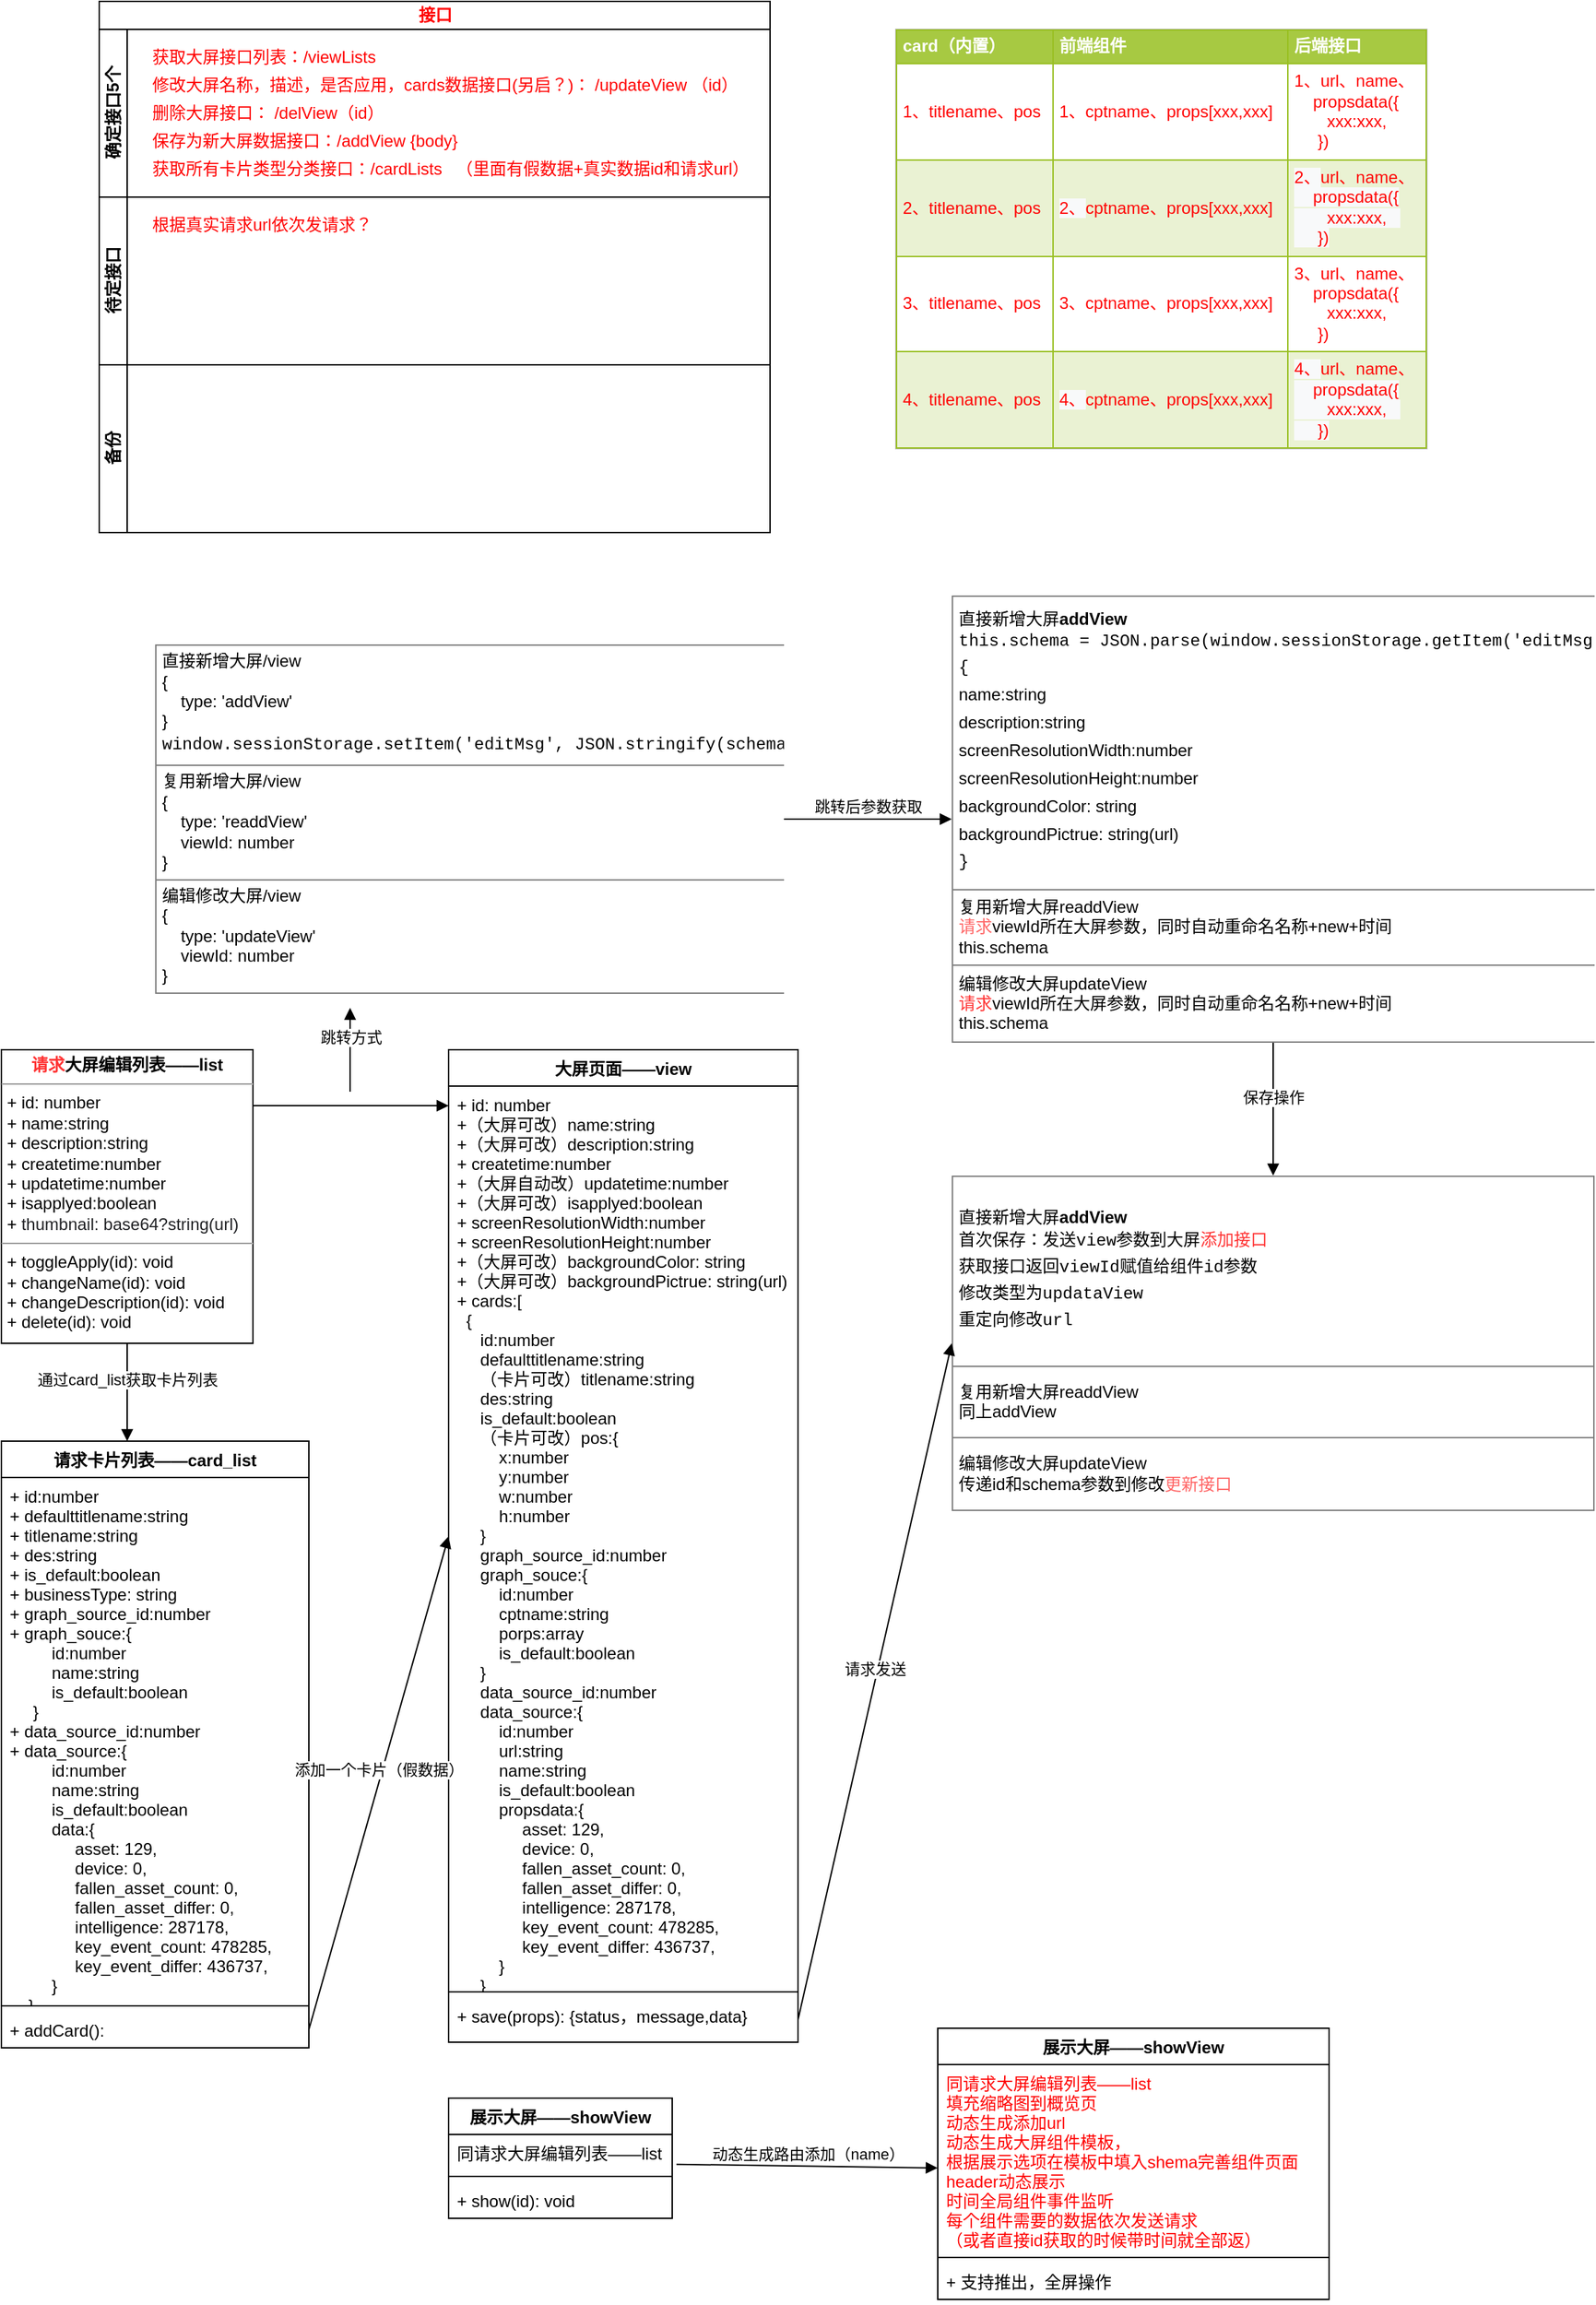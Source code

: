 <mxfile version="12.2.4" pages="1"><diagram id="PSKj9T9q5SwRzAgyn0a3" name="Page-1"><mxGraphModel dx="750" dy="2006" grid="1" gridSize="10" guides="1" tooltips="1" connect="1" arrows="1" fold="1" page="1" pageScale="1" pageWidth="827" pageHeight="1169" math="0" shadow="0"><root><mxCell id="XPbOdx791SOaCoOPnX1M-0"/><mxCell id="XPbOdx791SOaCoOPnX1M-1" parent="XPbOdx791SOaCoOPnX1M-0"/><mxCell id="XPbOdx791SOaCoOPnX1M-2" value="&lt;p style=&quot;margin: 0px ; margin-top: 4px ; text-align: center&quot;&gt;&lt;b&gt;&lt;font color=&quot;#ff3333&quot;&gt;请求&lt;/font&gt;大屏编辑列表——list&lt;/b&gt;&lt;/p&gt;&lt;hr size=&quot;1&quot;&gt;&lt;p style=&quot;margin: 0px ; margin-left: 4px&quot;&gt;+ id: number&lt;/p&gt;&lt;p style=&quot;margin: 0px ; margin-left: 4px&quot;&gt;+ name:string&lt;/p&gt;&lt;p style=&quot;margin: 0px ; margin-left: 4px&quot;&gt;+ description:string&lt;/p&gt;&lt;p style=&quot;margin: 0px ; margin-left: 4px&quot;&gt;+ createtime:number&lt;/p&gt;&lt;p style=&quot;margin: 0px ; margin-left: 4px&quot;&gt;+ updatetime:number&lt;/p&gt;&lt;p style=&quot;margin: 0px ; margin-left: 4px&quot;&gt;+ isapplyed:boolean&lt;/p&gt;&lt;p style=&quot;margin: 0px ; margin-left: 4px&quot;&gt;+&amp;nbsp;&lt;span style=&quot;color: rgb(32 , 33 , 36) ; font-family: inherit ; white-space: pre-wrap&quot;&gt;&lt;font style=&quot;font-size: 12px&quot;&gt;thumbnail: base64?string(url)&lt;/font&gt;&lt;/span&gt;&lt;/p&gt;&lt;hr size=&quot;1&quot;&gt;&lt;p style=&quot;margin: 0px ; margin-left: 4px&quot;&gt;+ toggleApply(id): void&lt;/p&gt;&lt;p style=&quot;margin: 0px ; margin-left: 4px&quot;&gt;+ changeName(id): void&lt;/p&gt;&lt;p style=&quot;margin: 0px ; margin-left: 4px&quot;&gt;+ changeDescription(id): void&lt;/p&gt;&lt;p style=&quot;margin: 0px ; margin-left: 4px&quot;&gt;+ delete(id): void&lt;/p&gt;" style="verticalAlign=top;align=left;overflow=fill;fontSize=12;fontFamily=Helvetica;html=1;" parent="XPbOdx791SOaCoOPnX1M-1" vertex="1"><mxGeometry x="50" y="250" width="180" height="210" as="geometry"/></mxCell><mxCell id="XPbOdx791SOaCoOPnX1M-3" value="" style="html=1;verticalAlign=bottom;endArrow=block;" parent="XPbOdx791SOaCoOPnX1M-1" edge="1"><mxGeometry x="0.429" y="10" width="80" relative="1" as="geometry"><mxPoint x="230" y="290" as="sourcePoint"/><mxPoint x="370" y="290" as="targetPoint"/><mxPoint as="offset"/></mxGeometry></mxCell><mxCell id="XPbOdx791SOaCoOPnX1M-4" value="大屏页面——view" style="swimlane;fontStyle=1;align=center;verticalAlign=top;childLayout=stackLayout;horizontal=1;startSize=26;horizontalStack=0;resizeParent=1;resizeParentMax=0;resizeLast=0;collapsible=1;marginBottom=0;" parent="XPbOdx791SOaCoOPnX1M-1" vertex="1" treatAsSingle="0"><mxGeometry x="370" y="250" width="250" height="710" as="geometry"/></mxCell><mxCell id="XPbOdx791SOaCoOPnX1M-5" value="+ id: number&#10;+（大屏可改）name:string&#10;+（大屏可改）description:string&#10;+ createtime:number&#10;+（大屏自动改）updatetime:number&#10;+（大屏可改）isapplyed:boolean&#10;+ screenResolutionWidth:number&#10;+ screenResolutionHeight:number &#10;+（大屏可改）backgroundColor: string&#10;+（大屏可改）backgroundPictrue: string(url)&#10;+ cards:[&#10;  {&#10;     id:number&#10;     defaulttitlename:string&#10;     （卡片可改）titlename:string&#10;     des:string&#10;     is_default:boolean&#10;     （卡片可改）pos:{&#10;         x:number&#10;         y:number&#10;         w:number&#10;         h:number&#10;     }&#10;     graph_source_id:number&#10;     graph_souce:{&#10;         id:number&#10;         cptname:string&#10;         porps:array&#10;         is_default:boolean&#10;     }&#10;     data_source_id:number&#10;     data_source:{&#10;         id:number&#10;         url:string&#10;         name:string&#10;         is_default:boolean&#10;         propsdata:{&#10;              asset: 129,&#10;              device: 0,&#10;              fallen_asset_count: 0,&#10;              fallen_asset_differ: 0,&#10;              intelligence: 287178,&#10;              key_event_count: 478285,&#10;              key_event_differ: 436737,        &#10;         }&#10;     }&#10;  }&#10;]" style="text;strokeColor=none;fillColor=none;align=left;verticalAlign=top;spacingLeft=4;spacingRight=4;overflow=hidden;rotatable=0;points=[[0,0.5],[1,0.5]];portConstraint=eastwest;" parent="XPbOdx791SOaCoOPnX1M-4" vertex="1"><mxGeometry y="26" width="250" height="644" as="geometry"/></mxCell><mxCell id="XPbOdx791SOaCoOPnX1M-6" value="" style="line;strokeWidth=1;fillColor=none;align=left;verticalAlign=middle;spacingTop=-1;spacingLeft=3;spacingRight=3;rotatable=0;labelPosition=right;points=[];portConstraint=eastwest;" parent="XPbOdx791SOaCoOPnX1M-4" vertex="1"><mxGeometry y="670" width="250" height="8" as="geometry"/></mxCell><mxCell id="XPbOdx791SOaCoOPnX1M-7" value="+ save(props): {status，message,data}&#10;" style="text;strokeColor=none;fillColor=none;align=left;verticalAlign=top;spacingLeft=4;spacingRight=4;overflow=hidden;rotatable=0;points=[[0,0.5],[1,0.5]];portConstraint=eastwest;" parent="XPbOdx791SOaCoOPnX1M-4" vertex="1"><mxGeometry y="678" width="250" height="32" as="geometry"/></mxCell><mxCell id="nQnMMiyzQTbzQmFlar2D-0" value="通过card_list获取卡片列表" style="html=1;verticalAlign=bottom;endArrow=block;exitX=0.5;exitY=1;exitDx=0;exitDy=0;" parent="XPbOdx791SOaCoOPnX1M-1" source="XPbOdx791SOaCoOPnX1M-2" edge="1"><mxGeometry width="80" relative="1" as="geometry"><mxPoint x="90" y="540" as="sourcePoint"/><mxPoint x="140" y="530" as="targetPoint"/></mxGeometry></mxCell><mxCell id="nQnMMiyzQTbzQmFlar2D-1" value="请求卡片列表——card_list" style="swimlane;fontStyle=1;align=center;verticalAlign=top;childLayout=stackLayout;horizontal=1;startSize=26;horizontalStack=0;resizeParent=1;resizeParentMax=0;resizeLast=0;collapsible=1;marginBottom=0;fontColor=#000000;" parent="XPbOdx791SOaCoOPnX1M-1" vertex="1" treatAsSingle="0"><mxGeometry x="50" y="530" width="220" height="434" as="geometry"/></mxCell><mxCell id="nQnMMiyzQTbzQmFlar2D-2" value="+ id:number&#10;+ defaulttitlename:string&#10;+ titlename:string&#10;+ des:string&#10;+ is_default:boolean&#10;+ businessType: string&#10;+ graph_source_id:number&#10;+ graph_souce:{&#10;         id:number&#10;         name:string&#10;         is_default:boolean&#10;     }&#10;+ data_source_id:number&#10;+ data_source:{&#10;         id:number&#10;         name:string&#10;         is_default:boolean&#10;         data:{&#10;              asset: 129,&#10;              device: 0,&#10;              fallen_asset_count: 0,&#10;              fallen_asset_differ: 0,&#10;              intelligence: 287178,&#10;              key_event_count: 478285,&#10;              key_event_differ: 436737,       &#10;         }&#10;    }" style="text;strokeColor=none;fillColor=none;align=left;verticalAlign=top;spacingLeft=4;spacingRight=4;overflow=hidden;rotatable=0;points=[[0,0.5],[1,0.5]];portConstraint=eastwest;" parent="nQnMMiyzQTbzQmFlar2D-1" vertex="1"><mxGeometry y="26" width="220" height="374" as="geometry"/></mxCell><mxCell id="nQnMMiyzQTbzQmFlar2D-3" value="" style="line;strokeWidth=1;fillColor=none;align=left;verticalAlign=middle;spacingTop=-1;spacingLeft=3;spacingRight=3;rotatable=0;labelPosition=right;points=[];portConstraint=eastwest;" parent="nQnMMiyzQTbzQmFlar2D-1" vertex="1"><mxGeometry y="400" width="220" height="8" as="geometry"/></mxCell><mxCell id="nQnMMiyzQTbzQmFlar2D-4" value="+ addCard(): " style="text;strokeColor=none;fillColor=none;align=left;verticalAlign=top;spacingLeft=4;spacingRight=4;overflow=hidden;rotatable=0;points=[[0,0.5],[1,0.5]];portConstraint=eastwest;" parent="nQnMMiyzQTbzQmFlar2D-1" vertex="1"><mxGeometry y="408" width="220" height="26" as="geometry"/></mxCell><mxCell id="gDtCZqQ5UZePu7ulBMJO-0" value="跳转方式" style="html=1;verticalAlign=bottom;endArrow=block;" parent="XPbOdx791SOaCoOPnX1M-1" edge="1"><mxGeometry width="80" relative="1" as="geometry"><mxPoint x="299.5" y="280" as="sourcePoint"/><mxPoint x="299.5" y="220" as="targetPoint"/></mxGeometry></mxCell><mxCell id="gDtCZqQ5UZePu7ulBMJO-2" value="&lt;table border=&quot;1&quot; width=&quot;100%&quot; cellpadding=&quot;4&quot; style=&quot;width: 100% ; height: 100% ; border-collapse: collapse&quot;&gt;&lt;tbody&gt;&lt;tr&gt;&lt;th&gt;&lt;span style=&quot;font-weight: 400&quot;&gt;直接新增&lt;/span&gt;&lt;span style=&quot;font-weight: normal&quot;&gt;大屏/view&lt;br&gt;&lt;/span&gt;&lt;span style=&quot;font-weight: normal&quot;&gt;{&lt;/span&gt;&lt;br style=&quot;font-weight: 400&quot;&gt;&lt;span style=&quot;font-weight: 400&quot;&gt;&amp;nbsp; &amp;nbsp; type: 'addView'&lt;/span&gt;&lt;br style=&quot;font-weight: 400&quot;&gt;&lt;span style=&quot;font-weight: 400&quot;&gt;}&lt;br&gt;&lt;/span&gt;&lt;div style=&quot;font-family: &amp;#34;consolas&amp;#34; , &amp;#34;courier new&amp;#34; , monospace ; font-weight: normal ; line-height: 19px ; white-space: pre&quot;&gt;&lt;span style=&quot;background-color: rgb(255 , 255 , 255)&quot;&gt;&lt;span style=&quot;font-family: &amp;#34;consolas&amp;#34; , &amp;#34;courier new&amp;#34; , monospace&quot;&gt;window&lt;/span&gt;&lt;span style=&quot;font-family: &amp;#34;consolas&amp;#34; , &amp;#34;courier new&amp;#34; , monospace&quot;&gt;.&lt;/span&gt;&lt;span style=&quot;font-family: &amp;#34;consolas&amp;#34; , &amp;#34;courier new&amp;#34; , monospace&quot;&gt;sessionStorage&lt;/span&gt;&lt;span style=&quot;font-family: &amp;#34;consolas&amp;#34; , &amp;#34;courier new&amp;#34; , monospace&quot;&gt;.&lt;/span&gt;&lt;span style=&quot;font-family: &amp;#34;consolas&amp;#34; , &amp;#34;courier new&amp;#34; , monospace&quot;&gt;setItem&lt;/span&gt;&lt;span style=&quot;font-family: &amp;#34;consolas&amp;#34; , &amp;#34;courier new&amp;#34; , monospace&quot;&gt;(&lt;/span&gt;&lt;span style=&quot;font-family: &amp;#34;consolas&amp;#34; , &amp;#34;courier new&amp;#34; , monospace&quot;&gt;'editMsg'&lt;/span&gt;&lt;span style=&quot;font-family: &amp;#34;consolas&amp;#34; , &amp;#34;courier new&amp;#34; , monospace&quot;&gt;, &lt;/span&gt;&lt;span style=&quot;font-family: &amp;#34;consolas&amp;#34; , &amp;#34;courier new&amp;#34; , monospace&quot;&gt;JSON&lt;/span&gt;&lt;span style=&quot;font-family: &amp;#34;consolas&amp;#34; , &amp;#34;courier new&amp;#34; , monospace&quot;&gt;.&lt;/span&gt;&lt;span style=&quot;font-family: &amp;#34;consolas&amp;#34; , &amp;#34;courier new&amp;#34; , monospace&quot;&gt;stringify&lt;/span&gt;&lt;span style=&quot;font-family: &amp;#34;consolas&amp;#34; , &amp;#34;courier new&amp;#34; , monospace&quot;&gt;(&lt;/span&gt;&lt;span style=&quot;font-family: &amp;#34;consolas&amp;#34; , &amp;#34;courier new&amp;#34; , monospace&quot;&gt;schema&lt;/span&gt;&lt;span style=&quot;font-family: &amp;#34;consolas&amp;#34; , &amp;#34;courier new&amp;#34; , monospace&quot;&gt;))&lt;/span&gt;&lt;/span&gt;&lt;span style=&quot;color: rgb(212 , 212 , 212) ; background-color: rgb(30 , 30 , 30)&quot;&gt;&lt;br&gt;&lt;/span&gt;&lt;/div&gt;&lt;/th&gt;&lt;/tr&gt;&lt;tr&gt;&lt;td&gt;复用新增大屏/view&lt;br&gt;{&lt;br&gt;&amp;nbsp; &amp;nbsp; type: 'readdView'&lt;br&gt;&amp;nbsp; &amp;nbsp; viewId: number&lt;br&gt;}&lt;/td&gt;&lt;/tr&gt;&lt;tr&gt;&lt;td&gt;编辑修改大屏/view&lt;br&gt;{&lt;br&gt;&amp;nbsp; &amp;nbsp; type: 'updateView'&lt;br&gt;&amp;nbsp; &amp;nbsp; viewId: number&lt;br&gt;}&lt;br&gt;&lt;/td&gt;&lt;/tr&gt;&lt;/tbody&gt;&lt;/table&gt;" style="text;html=1;strokeColor=none;fillColor=none;overflow=fill;align=left;" parent="XPbOdx791SOaCoOPnX1M-1" vertex="1"><mxGeometry x="160" y="-40" width="450" height="250" as="geometry"/></mxCell><mxCell id="4QuWMfYb9V9kMJVdcm1N-0" value="&lt;table border=&quot;1&quot; width=&quot;100%&quot; cellpadding=&quot;4&quot; style=&quot;width: 100% ; height: 100% ; border-collapse: collapse&quot;&gt;&lt;tbody&gt;&lt;tr&gt;&lt;th&gt;&lt;span style=&quot;font-weight: 400&quot;&gt;直接新增&lt;/span&gt;&lt;span style=&quot;font-weight: normal&quot;&gt;大屏&lt;/span&gt;addView&lt;span style=&quot;font-weight: normal&quot;&gt;&lt;br&gt;&lt;/span&gt;&lt;div style=&quot;font-family: &amp;#34;consolas&amp;#34; , &amp;#34;courier new&amp;#34; , monospace ; font-weight: normal ; line-height: 19px ; white-space: pre&quot;&gt;&lt;div style=&quot;font-family: &amp;#34;consolas&amp;#34; , &amp;#34;courier new&amp;#34; , monospace ; line-height: 19px&quot;&gt;&lt;span style=&quot;background-color: rgb(255 , 255 , 255)&quot;&gt;this.schema = JSON.parse(window.sessionStorage.getItem('editMsg'));&lt;/span&gt;&lt;/div&gt;&lt;div style=&quot;font-family: &amp;#34;consolas&amp;#34; , &amp;#34;courier new&amp;#34; , monospace ; line-height: 19px&quot;&gt;&lt;span style=&quot;background-color: rgb(255 , 255 , 255)&quot;&gt;{&lt;/span&gt;&lt;/div&gt;&lt;div style=&quot;font-family: &amp;#34;consolas&amp;#34; , &amp;#34;courier new&amp;#34; , monospace ; line-height: 19px&quot;&gt;&lt;span style=&quot;font-family: &amp;#34;helvetica&amp;#34; ; white-space: nowrap&quot;&gt;name:string&lt;/span&gt;&lt;br style=&quot;padding: 0px ; margin: 0px ; font-family: &amp;#34;helvetica&amp;#34; ; white-space: nowrap&quot;&gt;&lt;span style=&quot;font-family: &amp;#34;helvetica&amp;#34; ; white-space: nowrap&quot;&gt;description:string&lt;/span&gt;&lt;span style=&quot;background-color: rgb(255 , 255 , 255)&quot;&gt;&lt;br&gt;&lt;/span&gt;&lt;/div&gt;&lt;div style=&quot;font-family: &amp;#34;consolas&amp;#34; , &amp;#34;courier new&amp;#34; , monospace ; line-height: 19px&quot;&gt;&lt;span style=&quot;font-family: &amp;#34;helvetica&amp;#34; ; white-space: nowrap&quot;&gt;screenResolutionWidth:number&lt;/span&gt;&lt;br style=&quot;padding: 0px ; margin: 0px ; font-family: &amp;#34;helvetica&amp;#34; ; white-space: nowrap&quot;&gt;&lt;span style=&quot;font-family: &amp;#34;helvetica&amp;#34; ; white-space: nowrap&quot;&gt;screenResolutionHeight:number&amp;nbsp;&lt;/span&gt;&lt;br style=&quot;padding: 0px ; margin: 0px ; font-family: &amp;#34;helvetica&amp;#34; ; white-space: nowrap&quot;&gt;&lt;span style=&quot;font-family: &amp;#34;helvetica&amp;#34; ; white-space: nowrap&quot;&gt;backgroundColor: string&lt;/span&gt;&lt;br style=&quot;padding: 0px ; margin: 0px ; font-family: &amp;#34;helvetica&amp;#34; ; white-space: nowrap&quot;&gt;&lt;span style=&quot;font-family: &amp;#34;helvetica&amp;#34; ; white-space: nowrap&quot;&gt;backgroundPictrue: string(url)&lt;/span&gt;&lt;span style=&quot;font-family: &amp;#34;helvetica&amp;#34; ; white-space: nowrap&quot;&gt;&lt;br&gt;&lt;/span&gt;&lt;/div&gt;&lt;div style=&quot;font-family: &amp;#34;consolas&amp;#34; , &amp;#34;courier new&amp;#34; , monospace ; line-height: 19px&quot;&gt;&lt;span style=&quot;background-color: rgb(255 , 255 , 255)&quot;&gt;}&lt;/span&gt;&lt;/div&gt;&lt;/div&gt;&lt;/th&gt;&lt;/tr&gt;&lt;tr&gt;&lt;td&gt;复用新增大屏readdView&lt;br&gt;&lt;font color=&quot;#ff6666&quot;&gt;请求&lt;/font&gt;viewId所在大屏参数，同时自动重命名名称+new+时间&lt;br&gt;this.schema&lt;br&gt;&lt;/td&gt;&lt;/tr&gt;&lt;tr&gt;&lt;td&gt;编辑修改大屏updateView&lt;br&gt;&lt;font color=&quot;#ff3333&quot;&gt;请求&lt;/font&gt;viewId所在大屏参数，同时自动重命名名称+new+时间&lt;br&gt;this.schema&lt;br&gt;&lt;/td&gt;&lt;/tr&gt;&lt;/tbody&gt;&lt;/table&gt;" style="text;html=1;strokeColor=none;fillColor=none;overflow=fill;align=left;" parent="XPbOdx791SOaCoOPnX1M-1" vertex="1"><mxGeometry x="730" y="-75" width="460" height="320" as="geometry"/></mxCell><mxCell id="4QuWMfYb9V9kMJVdcm1N-2" value="跳转后参数获取" style="html=1;verticalAlign=bottom;endArrow=block;entryX=0;entryY=0.5;entryDx=0;entryDy=0;" parent="XPbOdx791SOaCoOPnX1M-1" source="gDtCZqQ5UZePu7ulBMJO-2" target="4QuWMfYb9V9kMJVdcm1N-0" edge="1"><mxGeometry width="80" relative="1" as="geometry"><mxPoint x="610" y="85" as="sourcePoint"/><mxPoint x="690" y="85" as="targetPoint"/></mxGeometry></mxCell><mxCell id="8r3PHGyAlRbsPvxXO1CV-0" value="&lt;table border=&quot;1&quot; width=&quot;100%&quot; cellpadding=&quot;4&quot; style=&quot;width: 100% ; height: 100% ; border-collapse: collapse&quot;&gt;&lt;tbody&gt;&lt;tr&gt;&lt;th&gt;&lt;span style=&quot;font-weight: 400&quot;&gt;直接新增&lt;/span&gt;&lt;span style=&quot;font-weight: normal&quot;&gt;大屏&lt;/span&gt;addView&lt;span style=&quot;font-weight: normal&quot;&gt;&lt;br&gt;&lt;/span&gt;&lt;div style=&quot;font-family: &amp;#34;consolas&amp;#34; , &amp;#34;courier new&amp;#34; , monospace ; font-weight: normal ; line-height: 19px ; white-space: pre&quot;&gt;&lt;div style=&quot;font-family: &amp;#34;consolas&amp;#34; , &amp;#34;courier new&amp;#34; , monospace ; line-height: 19px&quot;&gt;&lt;span style=&quot;background-color: rgb(255 , 255 , 255)&quot;&gt;首次保存：发送view参数到大屏&lt;font color=&quot;#ff3333&quot;&gt;添加接口&lt;/font&gt;&lt;/span&gt;&lt;/div&gt;&lt;div style=&quot;font-family: &amp;#34;consolas&amp;#34; , &amp;#34;courier new&amp;#34; , monospace ; line-height: 19px&quot;&gt;&lt;span style=&quot;background-color: rgb(255 , 255 , 255)&quot;&gt;获取接口返回viewId赋值给组件id参数&lt;/span&gt;&lt;/div&gt;&lt;div style=&quot;font-family: &amp;#34;consolas&amp;#34; , &amp;#34;courier new&amp;#34; , monospace ; line-height: 19px&quot;&gt;&lt;span style=&quot;background-color: rgb(255 , 255 , 255)&quot;&gt;修改类型为updataView&lt;/span&gt;&lt;/div&gt;&lt;div style=&quot;font-family: &amp;#34;consolas&amp;#34; , &amp;#34;courier new&amp;#34; , monospace ; line-height: 19px&quot;&gt;&lt;span style=&quot;background-color: rgb(255 , 255 , 255)&quot;&gt;重定向修改url&lt;/span&gt;&lt;/div&gt;&lt;/div&gt;&lt;/th&gt;&lt;/tr&gt;&lt;tr&gt;&lt;td&gt;复用新增大屏readdView&lt;br&gt;同上addView&lt;br&gt;&lt;/td&gt;&lt;/tr&gt;&lt;tr&gt;&lt;td&gt;编辑修改大屏updateView&lt;br&gt;传递id和schema参数到修改&lt;font color=&quot;#ff6666&quot;&gt;更新接口&lt;/font&gt;&lt;br&gt;&lt;/td&gt;&lt;/tr&gt;&lt;/tbody&gt;&lt;/table&gt;" style="text;html=1;strokeColor=none;fillColor=none;overflow=fill;align=left;" parent="XPbOdx791SOaCoOPnX1M-1" vertex="1"><mxGeometry x="730" y="340" width="460" height="240" as="geometry"/></mxCell><mxCell id="8r3PHGyAlRbsPvxXO1CV-1" value="请求发送" style="html=1;verticalAlign=bottom;endArrow=block;exitX=1;exitY=0.5;exitDx=0;exitDy=0;entryX=0;entryY=0.5;entryDx=0;entryDy=0;" parent="XPbOdx791SOaCoOPnX1M-1" source="XPbOdx791SOaCoOPnX1M-7" target="8r3PHGyAlRbsPvxXO1CV-0" edge="1"><mxGeometry width="80" relative="1" as="geometry"><mxPoint x="200" y="980" as="sourcePoint"/><mxPoint x="280" y="980" as="targetPoint"/></mxGeometry></mxCell><mxCell id="8r3PHGyAlRbsPvxXO1CV-2" value="保存操作" style="html=1;verticalAlign=bottom;endArrow=block;exitX=0.5;exitY=1;exitDx=0;exitDy=0;entryX=0.5;entryY=0;entryDx=0;entryDy=0;" parent="XPbOdx791SOaCoOPnX1M-1" source="4QuWMfYb9V9kMJVdcm1N-0" target="8r3PHGyAlRbsPvxXO1CV-0" edge="1"><mxGeometry width="80" relative="1" as="geometry"><mxPoint x="960" y="260" as="sourcePoint"/><mxPoint x="1040" y="260" as="targetPoint"/></mxGeometry></mxCell><mxCell id="_RD6JvPSBv8swuGmDSym-0" value="添加一个卡片（假数据）" style="html=1;verticalAlign=bottom;endArrow=block;fontColor=#000000;exitX=1;exitY=0.5;exitDx=0;exitDy=0;entryX=0;entryY=0.5;entryDx=0;entryDy=0;" parent="XPbOdx791SOaCoOPnX1M-1" source="nQnMMiyzQTbzQmFlar2D-4" target="XPbOdx791SOaCoOPnX1M-5" edge="1"><mxGeometry width="80" relative="1" as="geometry"><mxPoint x="290" y="1000" as="sourcePoint"/><mxPoint x="370" y="1000" as="targetPoint"/></mxGeometry></mxCell><mxCell id="_RD6JvPSBv8swuGmDSym-1" value="展示大屏——showView" style="swimlane;fontStyle=1;align=center;verticalAlign=top;childLayout=stackLayout;horizontal=1;startSize=26;horizontalStack=0;resizeParent=1;resizeParentMax=0;resizeLast=0;collapsible=1;marginBottom=0;fontColor=#000000;" parent="XPbOdx791SOaCoOPnX1M-1" vertex="1" treatAsSingle="0"><mxGeometry x="370" y="1000" width="160" height="86" as="geometry"/></mxCell><mxCell id="_RD6JvPSBv8swuGmDSym-2" value="同请求大屏编辑列表——list" style="text;strokeColor=none;fillColor=none;align=left;verticalAlign=top;spacingLeft=4;spacingRight=4;overflow=hidden;rotatable=0;points=[[0,0.5],[1,0.5]];portConstraint=eastwest;" parent="_RD6JvPSBv8swuGmDSym-1" vertex="1"><mxGeometry y="26" width="160" height="26" as="geometry"/></mxCell><mxCell id="_RD6JvPSBv8swuGmDSym-3" value="" style="line;strokeWidth=1;fillColor=none;align=left;verticalAlign=middle;spacingTop=-1;spacingLeft=3;spacingRight=3;rotatable=0;labelPosition=right;points=[];portConstraint=eastwest;" parent="_RD6JvPSBv8swuGmDSym-1" vertex="1"><mxGeometry y="52" width="160" height="8" as="geometry"/></mxCell><mxCell id="_RD6JvPSBv8swuGmDSym-4" value="+ show(id): void" style="text;strokeColor=none;fillColor=none;align=left;verticalAlign=top;spacingLeft=4;spacingRight=4;overflow=hidden;rotatable=0;points=[[0,0.5],[1,0.5]];portConstraint=eastwest;" parent="_RD6JvPSBv8swuGmDSym-1" vertex="1"><mxGeometry y="60" width="160" height="26" as="geometry"/></mxCell><mxCell id="_RD6JvPSBv8swuGmDSym-5" value="动态生成路由添加（name）" style="html=1;verticalAlign=bottom;endArrow=block;fontColor=#000000;exitX=1.019;exitY=0.821;exitDx=0;exitDy=0;exitPerimeter=0;" parent="XPbOdx791SOaCoOPnX1M-1" source="_RD6JvPSBv8swuGmDSym-2" edge="1"><mxGeometry width="80" relative="1" as="geometry"><mxPoint x="590" y="1050" as="sourcePoint"/><mxPoint x="720" y="1050" as="targetPoint"/></mxGeometry></mxCell><mxCell id="_RD6JvPSBv8swuGmDSym-6" value="展示大屏——showView" style="swimlane;fontStyle=1;align=center;verticalAlign=top;childLayout=stackLayout;horizontal=1;startSize=26;horizontalStack=0;resizeParent=1;resizeParentMax=0;resizeLast=0;collapsible=1;marginBottom=0;fontColor=#000000;" parent="XPbOdx791SOaCoOPnX1M-1" vertex="1" treatAsSingle="0"><mxGeometry x="720" y="950" width="280" height="194" as="geometry"/></mxCell><mxCell id="_RD6JvPSBv8swuGmDSym-7" value="同请求大屏编辑列表——list&#10;填充缩略图到概览页&#10;动态生成添加url&#10;动态生成大屏组件模板，&#10;根据展示选项在模板中填入shema完善组件页面&#10;header动态展示&#10;时间全局组件事件监听&#10;每个组件需要的数据依次发送请求&#10;（或者直接id获取的时候带时间就全部返）" style="text;strokeColor=none;fillColor=none;align=left;verticalAlign=top;spacingLeft=4;spacingRight=4;overflow=hidden;rotatable=0;points=[[0,0.5],[1,0.5]];portConstraint=eastwest;fontColor=#FF0000;" parent="_RD6JvPSBv8swuGmDSym-6" vertex="1"><mxGeometry y="26" width="280" height="134" as="geometry"/></mxCell><mxCell id="_RD6JvPSBv8swuGmDSym-8" value="" style="line;strokeWidth=1;fillColor=none;align=left;verticalAlign=middle;spacingTop=-1;spacingLeft=3;spacingRight=3;rotatable=0;labelPosition=right;points=[];portConstraint=eastwest;" parent="_RD6JvPSBv8swuGmDSym-6" vertex="1"><mxGeometry y="160" width="280" height="8" as="geometry"/></mxCell><mxCell id="_RD6JvPSBv8swuGmDSym-9" value="+ 支持推出，全屏操作" style="text;strokeColor=none;fillColor=none;align=left;verticalAlign=top;spacingLeft=4;spacingRight=4;overflow=hidden;rotatable=0;points=[[0,0.5],[1,0.5]];portConstraint=eastwest;" parent="_RD6JvPSBv8swuGmDSym-6" vertex="1"><mxGeometry y="168" width="280" height="26" as="geometry"/></mxCell><mxCell id="ERiDN_GyxI1Hwp4AvlfN-1" value="接口" style="swimlane;html=1;childLayout=stackLayout;resizeParent=1;resizeParentMax=0;horizontal=1;startSize=20;horizontalStack=0;fontColor=#FF0000;" parent="XPbOdx791SOaCoOPnX1M-1" vertex="1" treatAsSingle="0"><mxGeometry x="120" y="-500" width="480" height="380" as="geometry"/></mxCell><mxCell id="ERiDN_GyxI1Hwp4AvlfN-2" value="确定接口5个" style="swimlane;html=1;startSize=20;horizontal=0;" parent="ERiDN_GyxI1Hwp4AvlfN-1" vertex="1" treatAsSingle="0"><mxGeometry y="20" width="480" height="120" as="geometry"/></mxCell><mxCell id="ERiDN_GyxI1Hwp4AvlfN-9" value="修改大屏名称，描述，是否应用，cards数据接口(另启？)： /updateView （id）" style="text;html=1;resizable=0;points=[];autosize=1;align=left;verticalAlign=top;spacingTop=-4;fontColor=#FF0000;" parent="ERiDN_GyxI1Hwp4AvlfN-2" vertex="1"><mxGeometry x="36" y="30" width="430" height="20" as="geometry"/></mxCell><mxCell id="ERiDN_GyxI1Hwp4AvlfN-10" value="删除大屏接口： /delView（id）" style="text;html=1;resizable=0;points=[];autosize=1;align=left;verticalAlign=top;spacingTop=-4;fontColor=#FF0000;" parent="ERiDN_GyxI1Hwp4AvlfN-2" vertex="1"><mxGeometry x="36" y="50" width="180" height="20" as="geometry"/></mxCell><mxCell id="ERiDN_GyxI1Hwp4AvlfN-11" value="保存为新大屏数据接口：/addView {body}" style="text;html=1;resizable=0;points=[];autosize=1;align=left;verticalAlign=top;spacingTop=-4;fontColor=#FF0000;" parent="ERiDN_GyxI1Hwp4AvlfN-2" vertex="1"><mxGeometry x="36" y="70" width="230" height="20" as="geometry"/></mxCell><mxCell id="ERiDN_GyxI1Hwp4AvlfN-7" value="获取大屏接口列表：/viewLists" style="text;html=1;resizable=0;points=[];autosize=1;align=left;verticalAlign=top;spacingTop=-4;fontColor=#FF0000;" parent="ERiDN_GyxI1Hwp4AvlfN-2" vertex="1"><mxGeometry x="36" y="10" width="180" height="20" as="geometry"/></mxCell><mxCell id="ERiDN_GyxI1Hwp4AvlfN-12" value="获取所有卡片类型分类接口：/cardLists&amp;nbsp; &amp;nbsp;（里面有假数据+真实数据id和请求url）" style="text;html=1;resizable=0;points=[];autosize=1;align=left;verticalAlign=top;spacingTop=-4;fontColor=#FF0000;" parent="ERiDN_GyxI1Hwp4AvlfN-2" vertex="1"><mxGeometry x="36" y="90" width="440" height="20" as="geometry"/></mxCell><mxCell id="ERiDN_GyxI1Hwp4AvlfN-3" value="待定接口" style="swimlane;html=1;startSize=20;horizontal=0;" parent="ERiDN_GyxI1Hwp4AvlfN-1" vertex="1" treatAsSingle="0"><mxGeometry y="140" width="480" height="120" as="geometry"/></mxCell><mxCell id="ERiDN_GyxI1Hwp4AvlfN-13" value="根据真实请求url依次发请求？" style="text;html=1;resizable=0;points=[];autosize=1;align=left;verticalAlign=top;spacingTop=-4;fontColor=#FF0000;" parent="ERiDN_GyxI1Hwp4AvlfN-3" vertex="1"><mxGeometry x="36" y="10" width="170" height="20" as="geometry"/></mxCell><mxCell id="ERiDN_GyxI1Hwp4AvlfN-4" value="备份" style="swimlane;html=1;startSize=20;horizontal=0;" parent="ERiDN_GyxI1Hwp4AvlfN-1" vertex="1"><mxGeometry y="260" width="480" height="120" as="geometry"/></mxCell><mxCell id="ERiDN_GyxI1Hwp4AvlfN-0" value="&lt;table border=&quot;1&quot; width=&quot;100%&quot; cellpadding=&quot;4&quot; style=&quot;width: 100% ; height: 100% ; border-collapse: collapse&quot;&gt;&lt;tbody&gt;&lt;tr style=&quot;background-color: #a7c942 ; color: #ffffff ; border: 1px solid #98bf21&quot;&gt;&lt;th align=&quot;left&quot;&gt;card（内置）&lt;/th&gt;&lt;th align=&quot;left&quot;&gt;前端组件&lt;/th&gt;&lt;th align=&quot;left&quot;&gt;后端接口&lt;/th&gt;&lt;/tr&gt;&lt;tr style=&quot;border: 1px solid #98bf21&quot;&gt;&lt;td&gt;1、titlename、pos&lt;/td&gt;&lt;td&gt;1、cptname、props[xxx,xxx]&lt;/td&gt;&lt;td&gt;1、url、name、&lt;br&gt;&amp;nbsp; &amp;nbsp; propsdata({&lt;br&gt;&amp;nbsp; &amp;nbsp; &amp;nbsp; &amp;nbsp;xxx:xxx,&amp;nbsp; &amp;nbsp;&lt;br&gt;&amp;nbsp; &amp;nbsp; &amp;nbsp;})&lt;/td&gt;&lt;/tr&gt;&lt;tr style=&quot;background-color: #eaf2d3 ; border: 1px solid #98bf21&quot;&gt;&lt;td&gt;2、titlename、pos&lt;/td&gt;&lt;td&gt;&lt;span style=&quot;background-color: rgb(248 , 249 , 250)&quot;&gt;2、&lt;/span&gt;cptname、props[xxx,xxx]&lt;br&gt;&lt;/td&gt;&lt;td&gt;&lt;span style=&quot;background-color: rgb(248 , 249 , 250)&quot;&gt;2、&lt;/span&gt;url、name、&lt;br style=&quot;background-color: rgb(248 , 249 , 250)&quot;&gt;&lt;span style=&quot;background-color: rgb(248 , 249 , 250)&quot;&gt;&amp;nbsp; &amp;nbsp; propsdata({&lt;/span&gt;&lt;br style=&quot;background-color: rgb(248 , 249 , 250)&quot;&gt;&lt;span style=&quot;background-color: rgb(248 , 249 , 250)&quot;&gt;&amp;nbsp; &amp;nbsp; &amp;nbsp; &amp;nbsp;xxx:xxx,&amp;nbsp; &amp;nbsp;&lt;/span&gt;&lt;br style=&quot;background-color: rgb(248 , 249 , 250)&quot;&gt;&lt;span style=&quot;background-color: rgb(248 , 249 , 250)&quot;&gt;&amp;nbsp; &amp;nbsp; &amp;nbsp;})&lt;/span&gt;&lt;br&gt;&lt;/td&gt;&lt;/tr&gt;&lt;tr style=&quot;border: 1px solid #98bf21&quot;&gt;&lt;td&gt;3、titlename、pos&lt;/td&gt;&lt;td&gt;3、cptname、props[xxx,xxx]&lt;br&gt;&lt;/td&gt;&lt;td&gt;3、url、name、&lt;br&gt;&amp;nbsp; &amp;nbsp; propsdata({&lt;br&gt;&amp;nbsp; &amp;nbsp; &amp;nbsp; &amp;nbsp;xxx:xxx,&amp;nbsp; &amp;nbsp;&lt;br&gt;&amp;nbsp; &amp;nbsp; &amp;nbsp;})&lt;br&gt;&lt;/td&gt;&lt;/tr&gt;&lt;tr style=&quot;background-color: #eaf2d3 ; border: 1px solid #98bf21&quot;&gt;&lt;td&gt;4、titlename、pos&lt;/td&gt;&lt;td&gt;&lt;span style=&quot;background-color: rgb(248 , 249 , 250)&quot;&gt;4、&lt;/span&gt;cptname、props[xxx,xxx]&lt;br&gt;&lt;/td&gt;&lt;td&gt;&lt;span style=&quot;background-color: rgb(248 , 249 , 250)&quot;&gt;4、&lt;/span&gt;url、name、&lt;br style=&quot;background-color: rgb(248 , 249 , 250)&quot;&gt;&lt;span style=&quot;background-color: rgb(248 , 249 , 250)&quot;&gt;&amp;nbsp; &amp;nbsp; propsdata({&lt;/span&gt;&lt;br style=&quot;background-color: rgb(248 , 249 , 250)&quot;&gt;&lt;span style=&quot;background-color: rgb(248 , 249 , 250)&quot;&gt;&amp;nbsp; &amp;nbsp; &amp;nbsp; &amp;nbsp;xxx:xxx,&amp;nbsp; &amp;nbsp;&lt;/span&gt;&lt;br style=&quot;background-color: rgb(248 , 249 , 250)&quot;&gt;&lt;span style=&quot;background-color: rgb(248 , 249 , 250)&quot;&gt;&amp;nbsp; &amp;nbsp; &amp;nbsp;})&lt;/span&gt;&lt;br&gt;&lt;/td&gt;&lt;/tr&gt;&lt;/tbody&gt;&lt;/table&gt;" style="text;html=1;strokeColor=#c0c0c0;fillColor=#ffffff;overflow=fill;rounded=0;fontColor=#FF0000;" parent="XPbOdx791SOaCoOPnX1M-1" vertex="1"><mxGeometry x="690" y="-480" width="380" height="300" as="geometry"/></mxCell></root></mxGraphModel></diagram></mxfile>